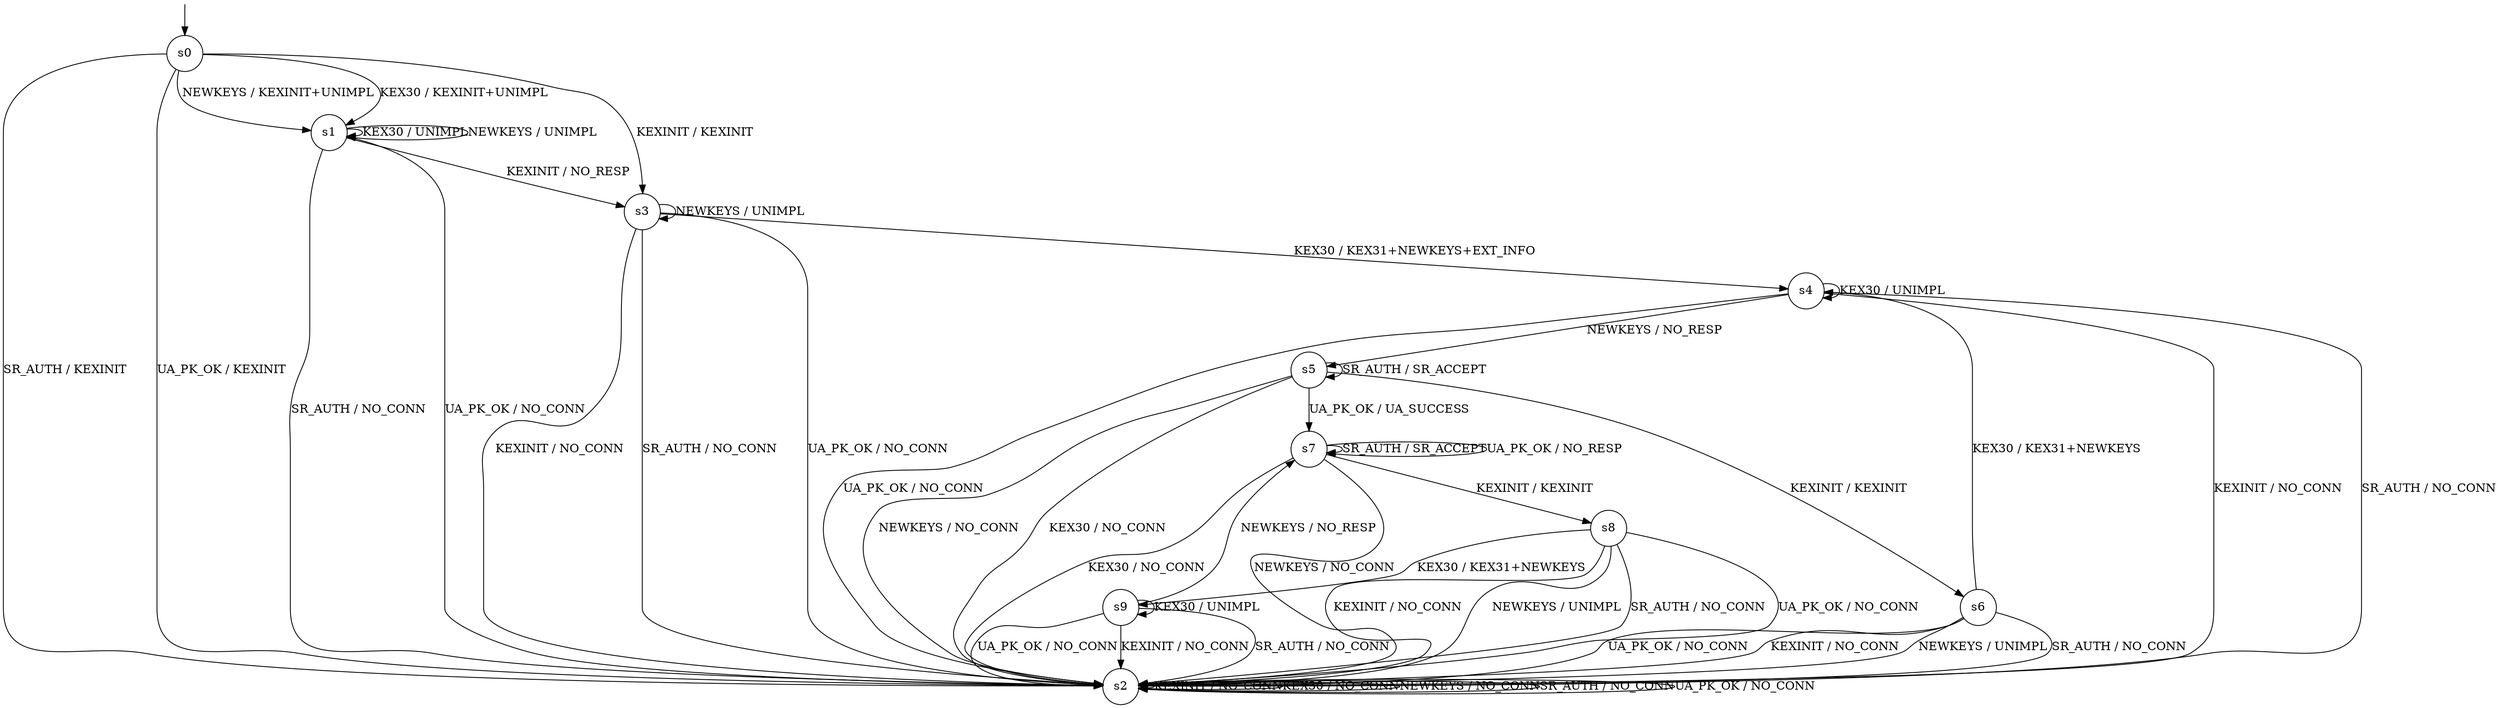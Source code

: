 digraph g {

	s0 [shape="circle" label="s0"];
	s1 [shape="circle" label="s1"];
	s2 [shape="circle" label="s2"];
	s3 [shape="circle" label="s3"];
	s4 [shape="circle" label="s4"];
	s5 [shape="circle" label="s5"];
	s6 [shape="circle" label="s6"];
	s7 [shape="circle" label="s7"];
	s8 [shape="circle" label="s8"];
	s9 [shape="circle" label="s9"];
	s0 -> s3 [label="KEXINIT / KEXINIT"];
	s0 -> s1 [label="KEX30 / KEXINIT+UNIMPL"];
	s0 -> s1 [label="NEWKEYS / KEXINIT+UNIMPL"];
	s0 -> s2 [label="SR_AUTH / KEXINIT"];
	s0 -> s2 [label="UA_PK_OK / KEXINIT"];
	s1 -> s3 [label="KEXINIT / NO_RESP"];
	s1 -> s1 [label="KEX30 / UNIMPL"];
	s1 -> s1 [label="NEWKEYS / UNIMPL"];
	s1 -> s2 [label="SR_AUTH / NO_CONN"];
	s1 -> s2 [label="UA_PK_OK / NO_CONN"];
	s2 -> s2 [label="KEXINIT / NO_CONN"];
	s2 -> s2 [label="KEX30 / NO_CONN"];
	s2 -> s2 [label="NEWKEYS / NO_CONN"];
	s2 -> s2 [label="SR_AUTH / NO_CONN"];
	s2 -> s2 [label="UA_PK_OK / NO_CONN"];
	s3 -> s2 [label="KEXINIT / NO_CONN"];
	s3 -> s4 [label="KEX30 / KEX31+NEWKEYS+EXT_INFO"];
	s3 -> s3 [label="NEWKEYS / UNIMPL"];
	s3 -> s2 [label="SR_AUTH / NO_CONN"];
	s3 -> s2 [label="UA_PK_OK / NO_CONN"];
	s4 -> s2 [label="KEXINIT / NO_CONN"];
	s4 -> s4 [label="KEX30 / UNIMPL"];
	s4 -> s5 [label="NEWKEYS / NO_RESP"];
	s4 -> s2 [label="SR_AUTH / NO_CONN"];
	s4 -> s2 [label="UA_PK_OK / NO_CONN"];
	s5 -> s6 [label="KEXINIT / KEXINIT"];
	s5 -> s2 [label="KEX30 / NO_CONN"];
	s5 -> s2 [label="NEWKEYS / NO_CONN"];
	s5 -> s5 [label="SR_AUTH / SR_ACCEPT"];
	s5 -> s7 [label="UA_PK_OK / UA_SUCCESS"];
	s6 -> s2 [label="KEXINIT / NO_CONN"];
	s6 -> s4 [label="KEX30 / KEX31+NEWKEYS"];
	s6 -> s2 [label="NEWKEYS / UNIMPL"];
	s6 -> s2 [label="SR_AUTH / NO_CONN"];
	s6 -> s2 [label="UA_PK_OK / NO_CONN"];
	s7 -> s8 [label="KEXINIT / KEXINIT"];
	s7 -> s2 [label="KEX30 / NO_CONN"];
	s7 -> s2 [label="NEWKEYS / NO_CONN"];
	s7 -> s7 [label="SR_AUTH / SR_ACCEPT"];
	s7 -> s7 [label="UA_PK_OK / NO_RESP"];
	s8 -> s2 [label="KEXINIT / NO_CONN"];
	s8 -> s9 [label="KEX30 / KEX31+NEWKEYS"];
	s8 -> s2 [label="NEWKEYS / UNIMPL"];
	s8 -> s2 [label="SR_AUTH / NO_CONN"];
	s8 -> s2 [label="UA_PK_OK / NO_CONN"];
	s9 -> s2 [label="KEXINIT / NO_CONN"];
	s9 -> s9 [label="KEX30 / UNIMPL"];
	s9 -> s7 [label="NEWKEYS / NO_RESP"];
	s9 -> s2 [label="SR_AUTH / NO_CONN"];
	s9 -> s2 [label="UA_PK_OK / NO_CONN"];

__start0 [label="" shape="none" width="0" height="0"];
__start0 -> s0;

}
